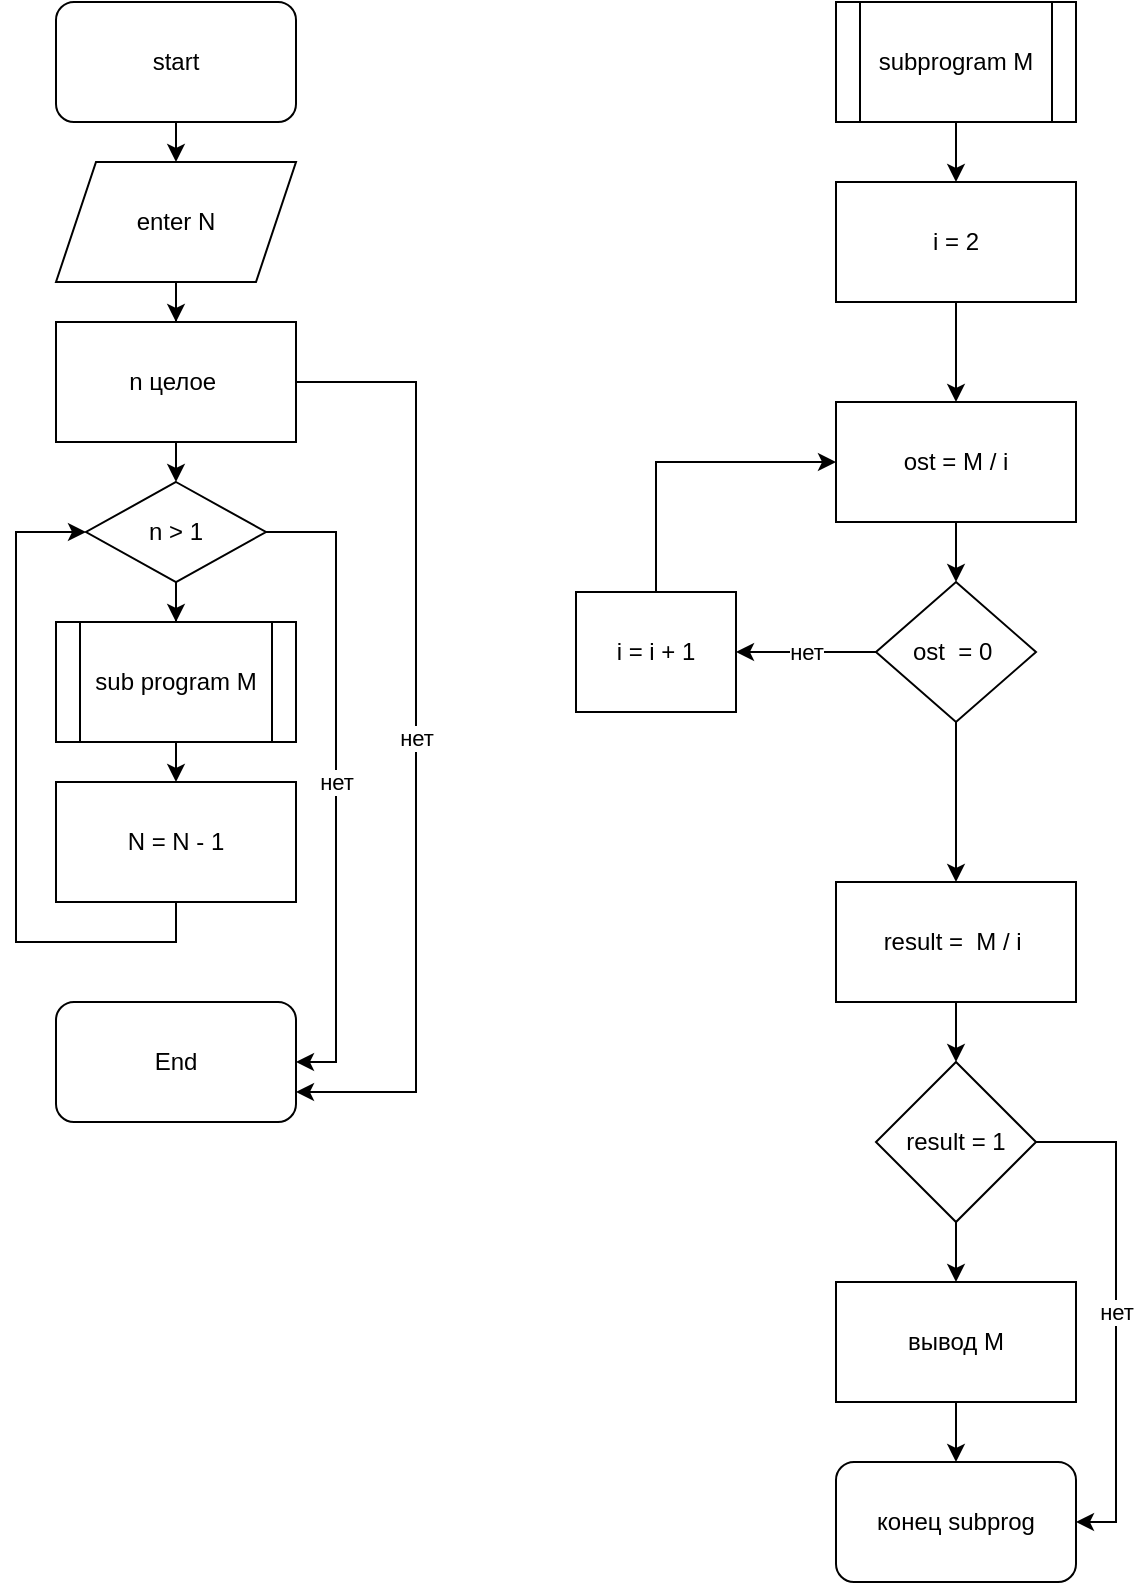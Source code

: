 <mxfile version="14.2.3" type="device"><diagram id="Bcvx_Y6_bo-E2QE8xahb" name="Page-1"><mxGraphModel dx="868" dy="482" grid="1" gridSize="10" guides="1" tooltips="1" connect="1" arrows="1" fold="1" page="1" pageScale="1" pageWidth="827" pageHeight="1169" math="0" shadow="0"><root><mxCell id="0"/><mxCell id="1" parent="0"/><mxCell id="hWYEnI75wGepDM-W3hls-3" style="edgeStyle=orthogonalEdgeStyle;rounded=0;orthogonalLoop=1;jettySize=auto;html=1;exitX=0.5;exitY=1;exitDx=0;exitDy=0;entryX=0.5;entryY=0;entryDx=0;entryDy=0;" edge="1" parent="1" source="hWYEnI75wGepDM-W3hls-1" target="hWYEnI75wGepDM-W3hls-2"><mxGeometry relative="1" as="geometry"/></mxCell><mxCell id="hWYEnI75wGepDM-W3hls-1" value="start" style="rounded=1;whiteSpace=wrap;html=1;" vertex="1" parent="1"><mxGeometry x="80" y="10" width="120" height="60" as="geometry"/></mxCell><mxCell id="hWYEnI75wGepDM-W3hls-17" style="edgeStyle=orthogonalEdgeStyle;rounded=0;orthogonalLoop=1;jettySize=auto;html=1;exitX=0.5;exitY=1;exitDx=0;exitDy=0;" edge="1" parent="1" source="hWYEnI75wGepDM-W3hls-2" target="hWYEnI75wGepDM-W3hls-14"><mxGeometry relative="1" as="geometry"/></mxCell><mxCell id="hWYEnI75wGepDM-W3hls-2" value="enter N&lt;br&gt;" style="shape=parallelogram;perimeter=parallelogramPerimeter;whiteSpace=wrap;html=1;fixedSize=1;" vertex="1" parent="1"><mxGeometry x="80" y="90" width="120" height="60" as="geometry"/></mxCell><mxCell id="hWYEnI75wGepDM-W3hls-7" style="edgeStyle=orthogonalEdgeStyle;rounded=0;orthogonalLoop=1;jettySize=auto;html=1;entryX=0.5;entryY=0;entryDx=0;entryDy=0;" edge="1" parent="1" source="hWYEnI75wGepDM-W3hls-4" target="hWYEnI75wGepDM-W3hls-6"><mxGeometry relative="1" as="geometry"/></mxCell><mxCell id="hWYEnI75wGepDM-W3hls-12" value="нет" style="edgeStyle=orthogonalEdgeStyle;rounded=0;orthogonalLoop=1;jettySize=auto;html=1;entryX=1;entryY=0.5;entryDx=0;entryDy=0;" edge="1" parent="1" source="hWYEnI75wGepDM-W3hls-4" target="hWYEnI75wGepDM-W3hls-11"><mxGeometry relative="1" as="geometry"><Array as="points"><mxPoint x="220" y="275"/><mxPoint x="220" y="540"/></Array></mxGeometry></mxCell><mxCell id="hWYEnI75wGepDM-W3hls-4" value="n &amp;gt; 1" style="rhombus;whiteSpace=wrap;html=1;" vertex="1" parent="1"><mxGeometry x="95" y="250" width="90" height="50" as="geometry"/></mxCell><mxCell id="hWYEnI75wGepDM-W3hls-9" style="edgeStyle=orthogonalEdgeStyle;rounded=0;orthogonalLoop=1;jettySize=auto;html=1;exitX=0.5;exitY=1;exitDx=0;exitDy=0;entryX=0.5;entryY=0;entryDx=0;entryDy=0;" edge="1" parent="1" source="hWYEnI75wGepDM-W3hls-6" target="hWYEnI75wGepDM-W3hls-8"><mxGeometry relative="1" as="geometry"/></mxCell><mxCell id="hWYEnI75wGepDM-W3hls-6" value="sub program M" style="shape=process;whiteSpace=wrap;html=1;backgroundOutline=1;" vertex="1" parent="1"><mxGeometry x="80" y="320" width="120" height="60" as="geometry"/></mxCell><mxCell id="hWYEnI75wGepDM-W3hls-10" style="edgeStyle=orthogonalEdgeStyle;rounded=0;orthogonalLoop=1;jettySize=auto;html=1;exitX=0.5;exitY=1;exitDx=0;exitDy=0;entryX=0;entryY=0.5;entryDx=0;entryDy=0;" edge="1" parent="1" source="hWYEnI75wGepDM-W3hls-8" target="hWYEnI75wGepDM-W3hls-4"><mxGeometry relative="1" as="geometry"><mxPoint x="90" y="275" as="targetPoint"/><Array as="points"><mxPoint x="140" y="480"/><mxPoint x="60" y="480"/><mxPoint x="60" y="275"/></Array></mxGeometry></mxCell><mxCell id="hWYEnI75wGepDM-W3hls-8" value="N = N - 1" style="rounded=0;whiteSpace=wrap;html=1;" vertex="1" parent="1"><mxGeometry x="80" y="400" width="120" height="60" as="geometry"/></mxCell><mxCell id="hWYEnI75wGepDM-W3hls-11" value="End" style="rounded=1;whiteSpace=wrap;html=1;" vertex="1" parent="1"><mxGeometry x="80" y="510" width="120" height="60" as="geometry"/></mxCell><mxCell id="hWYEnI75wGepDM-W3hls-20" style="edgeStyle=orthogonalEdgeStyle;rounded=0;orthogonalLoop=1;jettySize=auto;html=1;exitX=0.5;exitY=1;exitDx=0;exitDy=0;entryX=0.5;entryY=0;entryDx=0;entryDy=0;" edge="1" parent="1" source="hWYEnI75wGepDM-W3hls-13" target="hWYEnI75wGepDM-W3hls-19"><mxGeometry relative="1" as="geometry"/></mxCell><mxCell id="hWYEnI75wGepDM-W3hls-13" value="subprogram M" style="shape=process;whiteSpace=wrap;html=1;backgroundOutline=1;" vertex="1" parent="1"><mxGeometry x="470" y="10" width="120" height="60" as="geometry"/></mxCell><mxCell id="hWYEnI75wGepDM-W3hls-16" style="edgeStyle=orthogonalEdgeStyle;rounded=0;orthogonalLoop=1;jettySize=auto;html=1;exitX=0.5;exitY=1;exitDx=0;exitDy=0;entryX=0.5;entryY=0;entryDx=0;entryDy=0;" edge="1" parent="1" source="hWYEnI75wGepDM-W3hls-14" target="hWYEnI75wGepDM-W3hls-4"><mxGeometry relative="1" as="geometry"/></mxCell><mxCell id="hWYEnI75wGepDM-W3hls-18" value="нет" style="edgeStyle=orthogonalEdgeStyle;rounded=0;orthogonalLoop=1;jettySize=auto;html=1;exitX=1;exitY=0.5;exitDx=0;exitDy=0;entryX=1;entryY=0.75;entryDx=0;entryDy=0;" edge="1" parent="1" source="hWYEnI75wGepDM-W3hls-14" target="hWYEnI75wGepDM-W3hls-11"><mxGeometry relative="1" as="geometry"><Array as="points"><mxPoint x="260" y="200"/><mxPoint x="260" y="555"/></Array></mxGeometry></mxCell><mxCell id="hWYEnI75wGepDM-W3hls-14" value="n целое&amp;nbsp;" style="rounded=0;whiteSpace=wrap;html=1;" vertex="1" parent="1"><mxGeometry x="80" y="170" width="120" height="60" as="geometry"/></mxCell><mxCell id="hWYEnI75wGepDM-W3hls-38" style="edgeStyle=orthogonalEdgeStyle;rounded=0;orthogonalLoop=1;jettySize=auto;html=1;exitX=0.5;exitY=1;exitDx=0;exitDy=0;entryX=0.5;entryY=0;entryDx=0;entryDy=0;" edge="1" parent="1" source="hWYEnI75wGepDM-W3hls-19" target="hWYEnI75wGepDM-W3hls-35"><mxGeometry relative="1" as="geometry"/></mxCell><mxCell id="hWYEnI75wGepDM-W3hls-19" value="i = 2" style="rounded=0;whiteSpace=wrap;html=1;" vertex="1" parent="1"><mxGeometry x="470" y="100" width="120" height="60" as="geometry"/></mxCell><mxCell id="hWYEnI75wGepDM-W3hls-25" style="edgeStyle=orthogonalEdgeStyle;rounded=0;orthogonalLoop=1;jettySize=auto;html=1;exitX=0.5;exitY=1;exitDx=0;exitDy=0;entryX=0.5;entryY=0;entryDx=0;entryDy=0;" edge="1" parent="1" source="hWYEnI75wGepDM-W3hls-21" target="hWYEnI75wGepDM-W3hls-22"><mxGeometry relative="1" as="geometry"/></mxCell><mxCell id="hWYEnI75wGepDM-W3hls-21" value="result =&amp;nbsp; M / i&amp;nbsp;" style="rounded=0;whiteSpace=wrap;html=1;" vertex="1" parent="1"><mxGeometry x="470" y="450" width="120" height="60" as="geometry"/></mxCell><mxCell id="hWYEnI75wGepDM-W3hls-32" style="edgeStyle=orthogonalEdgeStyle;rounded=0;orthogonalLoop=1;jettySize=auto;html=1;exitX=0.5;exitY=1;exitDx=0;exitDy=0;entryX=0.5;entryY=0;entryDx=0;entryDy=0;" edge="1" parent="1" source="hWYEnI75wGepDM-W3hls-22" target="hWYEnI75wGepDM-W3hls-31"><mxGeometry relative="1" as="geometry"/></mxCell><mxCell id="hWYEnI75wGepDM-W3hls-37" value="нет" style="edgeStyle=orthogonalEdgeStyle;rounded=0;orthogonalLoop=1;jettySize=auto;html=1;exitX=1;exitY=0.5;exitDx=0;exitDy=0;entryX=1;entryY=0.5;entryDx=0;entryDy=0;" edge="1" parent="1" source="hWYEnI75wGepDM-W3hls-22" target="hWYEnI75wGepDM-W3hls-33"><mxGeometry relative="1" as="geometry"/></mxCell><mxCell id="hWYEnI75wGepDM-W3hls-22" value="result = 1" style="rhombus;whiteSpace=wrap;html=1;" vertex="1" parent="1"><mxGeometry x="490" y="540" width="80" height="80" as="geometry"/></mxCell><mxCell id="hWYEnI75wGepDM-W3hls-34" style="edgeStyle=orthogonalEdgeStyle;rounded=0;orthogonalLoop=1;jettySize=auto;html=1;exitX=0.5;exitY=1;exitDx=0;exitDy=0;entryX=0.5;entryY=0;entryDx=0;entryDy=0;" edge="1" parent="1" source="hWYEnI75wGepDM-W3hls-31" target="hWYEnI75wGepDM-W3hls-33"><mxGeometry relative="1" as="geometry"/></mxCell><mxCell id="hWYEnI75wGepDM-W3hls-31" value="вывод М" style="rounded=0;whiteSpace=wrap;html=1;" vertex="1" parent="1"><mxGeometry x="470" y="650" width="120" height="60" as="geometry"/></mxCell><mxCell id="hWYEnI75wGepDM-W3hls-33" value="конец subprog" style="rounded=1;whiteSpace=wrap;html=1;" vertex="1" parent="1"><mxGeometry x="470" y="740" width="120" height="60" as="geometry"/></mxCell><mxCell id="hWYEnI75wGepDM-W3hls-39" style="edgeStyle=orthogonalEdgeStyle;rounded=0;orthogonalLoop=1;jettySize=auto;html=1;exitX=0.5;exitY=1;exitDx=0;exitDy=0;entryX=0.5;entryY=0;entryDx=0;entryDy=0;" edge="1" parent="1" source="hWYEnI75wGepDM-W3hls-35" target="hWYEnI75wGepDM-W3hls-36"><mxGeometry relative="1" as="geometry"/></mxCell><mxCell id="hWYEnI75wGepDM-W3hls-35" value="ost = M / i" style="rounded=0;whiteSpace=wrap;html=1;" vertex="1" parent="1"><mxGeometry x="470" y="210" width="120" height="60" as="geometry"/></mxCell><mxCell id="hWYEnI75wGepDM-W3hls-40" style="edgeStyle=orthogonalEdgeStyle;rounded=0;orthogonalLoop=1;jettySize=auto;html=1;entryX=0.5;entryY=0;entryDx=0;entryDy=0;" edge="1" parent="1" source="hWYEnI75wGepDM-W3hls-36" target="hWYEnI75wGepDM-W3hls-21"><mxGeometry relative="1" as="geometry"/></mxCell><mxCell id="hWYEnI75wGepDM-W3hls-41" value="нет" style="edgeStyle=orthogonalEdgeStyle;rounded=0;orthogonalLoop=1;jettySize=auto;html=1;" edge="1" parent="1" source="hWYEnI75wGepDM-W3hls-36"><mxGeometry relative="1" as="geometry"><mxPoint x="420" y="335" as="targetPoint"/></mxGeometry></mxCell><mxCell id="hWYEnI75wGepDM-W3hls-36" value="ost&amp;nbsp; = 0&amp;nbsp;" style="rhombus;whiteSpace=wrap;html=1;" vertex="1" parent="1"><mxGeometry x="490" y="300" width="80" height="70" as="geometry"/></mxCell><mxCell id="hWYEnI75wGepDM-W3hls-43" style="edgeStyle=orthogonalEdgeStyle;rounded=0;orthogonalLoop=1;jettySize=auto;html=1;entryX=0;entryY=0.5;entryDx=0;entryDy=0;" edge="1" parent="1" source="hWYEnI75wGepDM-W3hls-42" target="hWYEnI75wGepDM-W3hls-35"><mxGeometry relative="1" as="geometry"><mxPoint x="370" y="240" as="targetPoint"/><Array as="points"><mxPoint x="380" y="240"/></Array></mxGeometry></mxCell><mxCell id="hWYEnI75wGepDM-W3hls-42" value="i = i + 1" style="rounded=0;whiteSpace=wrap;html=1;" vertex="1" parent="1"><mxGeometry x="340" y="305" width="80" height="60" as="geometry"/></mxCell></root></mxGraphModel></diagram></mxfile>